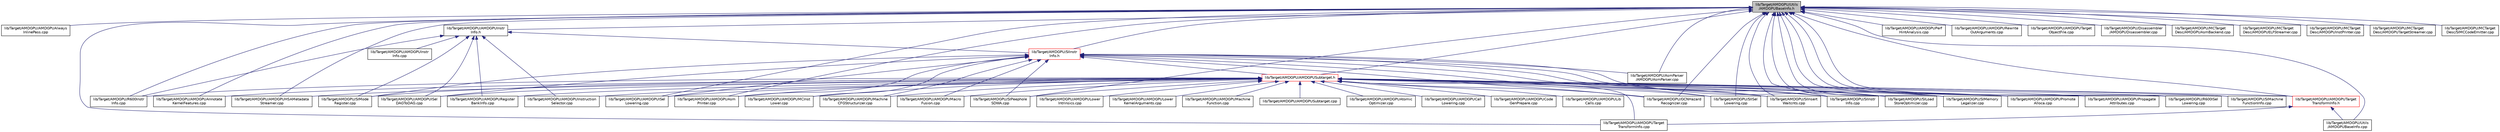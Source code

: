 digraph "lib/Target/AMDGPU/Utils/AMDGPUBaseInfo.h"
{
 // LATEX_PDF_SIZE
  bgcolor="transparent";
  edge [fontname="Helvetica",fontsize="10",labelfontname="Helvetica",labelfontsize="10"];
  node [fontname="Helvetica",fontsize="10",shape="box"];
  Node1 [label="lib/Target/AMDGPU/Utils\l/AMDGPUBaseInfo.h",height=0.2,width=0.4,color="black", fillcolor="grey75", style="filled", fontcolor="black",tooltip=" "];
  Node1 -> Node2 [dir="back",color="midnightblue",fontsize="10",style="solid",fontname="Helvetica"];
  Node2 [label="lib/Target/AMDGPU/AMDGPUAlways\lInlinePass.cpp",height=0.2,width=0.4,color="black",URL="$AMDGPUAlwaysInlinePass_8cpp.html",tooltip="This pass marks all internal functions as always_inline and creates duplicates of all other functions..."];
  Node1 -> Node3 [dir="back",color="midnightblue",fontsize="10",style="solid",fontname="Helvetica"];
  Node3 [label="lib/Target/AMDGPU/AMDGPUAnnotate\lKernelFeatures.cpp",height=0.2,width=0.4,color="black",URL="$AMDGPUAnnotateKernelFeatures_8cpp.html",tooltip=" "];
  Node1 -> Node4 [dir="back",color="midnightblue",fontsize="10",style="solid",fontname="Helvetica"];
  Node4 [label="lib/Target/AMDGPU/AMDGPUAsm\lPrinter.cpp",height=0.2,width=0.4,color="black",URL="$AMDGPUAsmPrinter_8cpp.html",tooltip="The AMDGPUAsmPrinter is used to print both assembly string and also binary code."];
  Node1 -> Node5 [dir="back",color="midnightblue",fontsize="10",style="solid",fontname="Helvetica"];
  Node5 [label="lib/Target/AMDGPU/AMDGPUHSAMetadata\lStreamer.cpp",height=0.2,width=0.4,color="black",URL="$AMDGPUHSAMetadataStreamer_8cpp.html",tooltip="AMDGPU HSA Metadata Streamer."];
  Node1 -> Node6 [dir="back",color="midnightblue",fontsize="10",style="solid",fontname="Helvetica"];
  Node6 [label="lib/Target/AMDGPU/AMDGPUISel\lLowering.cpp",height=0.2,width=0.4,color="black",URL="$AMDGPUISelLowering_8cpp.html",tooltip="This is the parent TargetLowering class for hardware code gen targets."];
  Node1 -> Node7 [dir="back",color="midnightblue",fontsize="10",style="solid",fontname="Helvetica"];
  Node7 [label="lib/Target/AMDGPU/AMDGPUInstr\lInfo.h",height=0.2,width=0.4,color="black",URL="$AMDGPUInstrInfo_8h.html",tooltip="Contains the definition of a TargetInstrInfo class that is common to all AMD GPUs."];
  Node7 -> Node8 [dir="back",color="midnightblue",fontsize="10",style="solid",fontname="Helvetica"];
  Node8 [label="lib/Target/AMDGPU/AMDGPUISel\lDAGToDAG.cpp",height=0.2,width=0.4,color="black",URL="$AMDGPUISelDAGToDAG_8cpp.html",tooltip="Defines an instruction selector for the AMDGPU target."];
  Node7 -> Node9 [dir="back",color="midnightblue",fontsize="10",style="solid",fontname="Helvetica"];
  Node9 [label="lib/Target/AMDGPU/AMDGPUInstr\lInfo.cpp",height=0.2,width=0.4,color="black",URL="$AMDGPUInstrInfo_8cpp.html",tooltip="Implementation of the TargetInstrInfo class that is common to all AMD GPUs."];
  Node7 -> Node10 [dir="back",color="midnightblue",fontsize="10",style="solid",fontname="Helvetica"];
  Node10 [label="lib/Target/AMDGPU/AMDGPUInstruction\lSelector.cpp",height=0.2,width=0.4,color="black",URL="$AMDGPUInstructionSelector_8cpp.html",tooltip="This file implements the targeting of the InstructionSelector class for AMDGPU."];
  Node7 -> Node11 [dir="back",color="midnightblue",fontsize="10",style="solid",fontname="Helvetica"];
  Node11 [label="lib/Target/AMDGPU/AMDGPURegister\lBankInfo.cpp",height=0.2,width=0.4,color="black",URL="$AMDGPURegisterBankInfo_8cpp.html",tooltip="This file implements the targeting of the RegisterBankInfo class for AMDGPU."];
  Node7 -> Node12 [dir="back",color="midnightblue",fontsize="10",style="solid",fontname="Helvetica"];
  Node12 [label="lib/Target/AMDGPU/R600Instr\lInfo.cpp",height=0.2,width=0.4,color="black",URL="$R600InstrInfo_8cpp.html",tooltip="R600 Implementation of TargetInstrInfo."];
  Node7 -> Node13 [dir="back",color="midnightblue",fontsize="10",style="solid",fontname="Helvetica"];
  Node13 [label="lib/Target/AMDGPU/SIInstr\lInfo.h",height=0.2,width=0.4,color="red",URL="$SIInstrInfo_8h.html",tooltip="Interface definition for SIInstrInfo."];
  Node13 -> Node4 [dir="back",color="midnightblue",fontsize="10",style="solid",fontname="Helvetica"];
  Node13 -> Node8 [dir="back",color="midnightblue",fontsize="10",style="solid",fontname="Helvetica"];
  Node13 -> Node6 [dir="back",color="midnightblue",fontsize="10",style="solid",fontname="Helvetica"];
  Node13 -> Node14 [dir="back",color="midnightblue",fontsize="10",style="solid",fontname="Helvetica"];
  Node14 [label="lib/Target/AMDGPU/AMDGPUMCInst\lLower.cpp",height=0.2,width=0.4,color="black",URL="$AMDGPUMCInstLower_8cpp.html",tooltip="Code to lower AMDGPU MachineInstrs to their corresponding MCInst."];
  Node13 -> Node15 [dir="back",color="midnightblue",fontsize="10",style="solid",fontname="Helvetica"];
  Node15 [label="lib/Target/AMDGPU/AMDGPUMachine\lCFGStructurizer.cpp",height=0.2,width=0.4,color="black",URL="$AMDGPUMachineCFGStructurizer_8cpp.html",tooltip=" "];
  Node13 -> Node16 [dir="back",color="midnightblue",fontsize="10",style="solid",fontname="Helvetica"];
  Node16 [label="lib/Target/AMDGPU/AMDGPUMacro\lFusion.cpp",height=0.2,width=0.4,color="black",URL="$AMDGPUMacroFusion_8cpp.html",tooltip=" "];
  Node13 -> Node17 [dir="back",color="midnightblue",fontsize="10",style="solid",fontname="Helvetica"];
  Node17 [label="lib/Target/AMDGPU/AMDGPUSubtarget.h",height=0.2,width=0.4,color="red",URL="$AMDGPUSubtarget_8h.html",tooltip="AMDGPU specific subclass of TargetSubtarget."];
  Node17 -> Node3 [dir="back",color="midnightblue",fontsize="10",style="solid",fontname="Helvetica"];
  Node17 -> Node4 [dir="back",color="midnightblue",fontsize="10",style="solid",fontname="Helvetica"];
  Node17 -> Node18 [dir="back",color="midnightblue",fontsize="10",style="solid",fontname="Helvetica"];
  Node18 [label="lib/Target/AMDGPU/AMDGPUAtomic\lOptimizer.cpp",height=0.2,width=0.4,color="black",URL="$AMDGPUAtomicOptimizer_8cpp.html",tooltip="This pass optimizes atomic operations by using a single lane of a wavefront to perform the atomic ope..."];
  Node17 -> Node19 [dir="back",color="midnightblue",fontsize="10",style="solid",fontname="Helvetica"];
  Node19 [label="lib/Target/AMDGPU/AMDGPUCall\lLowering.cpp",height=0.2,width=0.4,color="black",URL="$AMDGPUCallLowering_8cpp.html",tooltip="This file implements the lowering of LLVM calls to machine code calls for GlobalISel."];
  Node17 -> Node20 [dir="back",color="midnightblue",fontsize="10",style="solid",fontname="Helvetica"];
  Node20 [label="lib/Target/AMDGPU/AMDGPUCode\lGenPrepare.cpp",height=0.2,width=0.4,color="black",URL="$AMDGPUCodeGenPrepare_8cpp.html",tooltip="This pass does misc."];
  Node17 -> Node5 [dir="back",color="midnightblue",fontsize="10",style="solid",fontname="Helvetica"];
  Node17 -> Node8 [dir="back",color="midnightblue",fontsize="10",style="solid",fontname="Helvetica"];
  Node17 -> Node6 [dir="back",color="midnightblue",fontsize="10",style="solid",fontname="Helvetica"];
  Node17 -> Node10 [dir="back",color="midnightblue",fontsize="10",style="solid",fontname="Helvetica"];
  Node17 -> Node21 [dir="back",color="midnightblue",fontsize="10",style="solid",fontname="Helvetica"];
  Node21 [label="lib/Target/AMDGPU/AMDGPULib\lCalls.cpp",height=0.2,width=0.4,color="black",URL="$AMDGPULibCalls_8cpp.html",tooltip="This file does AMD library function optimizations."];
  Node17 -> Node22 [dir="back",color="midnightblue",fontsize="10",style="solid",fontname="Helvetica"];
  Node22 [label="lib/Target/AMDGPU/AMDGPULower\lIntrinsics.cpp",height=0.2,width=0.4,color="black",URL="$AMDGPULowerIntrinsics_8cpp.html",tooltip=" "];
  Node17 -> Node23 [dir="back",color="midnightblue",fontsize="10",style="solid",fontname="Helvetica"];
  Node23 [label="lib/Target/AMDGPU/AMDGPULower\lKernelArguments.cpp",height=0.2,width=0.4,color="black",URL="$AMDGPULowerKernelArguments_8cpp.html",tooltip=" "];
  Node17 -> Node14 [dir="back",color="midnightblue",fontsize="10",style="solid",fontname="Helvetica"];
  Node17 -> Node15 [dir="back",color="midnightblue",fontsize="10",style="solid",fontname="Helvetica"];
  Node17 -> Node24 [dir="back",color="midnightblue",fontsize="10",style="solid",fontname="Helvetica"];
  Node24 [label="lib/Target/AMDGPU/AMDGPUMachine\lFunction.cpp",height=0.2,width=0.4,color="black",URL="$AMDGPUMachineFunction_8cpp.html",tooltip=" "];
  Node17 -> Node16 [dir="back",color="midnightblue",fontsize="10",style="solid",fontname="Helvetica"];
  Node17 -> Node25 [dir="back",color="midnightblue",fontsize="10",style="solid",fontname="Helvetica"];
  Node25 [label="lib/Target/AMDGPU/AMDGPUPromote\lAlloca.cpp",height=0.2,width=0.4,color="black",URL="$AMDGPUPromoteAlloca_8cpp.html",tooltip=" "];
  Node17 -> Node26 [dir="back",color="midnightblue",fontsize="10",style="solid",fontname="Helvetica"];
  Node26 [label="lib/Target/AMDGPU/AMDGPUPropagate\lAttributes.cpp",height=0.2,width=0.4,color="black",URL="$AMDGPUPropagateAttributes_8cpp.html",tooltip="This pass propagates attributes from kernels to the non-entry functions."];
  Node17 -> Node11 [dir="back",color="midnightblue",fontsize="10",style="solid",fontname="Helvetica"];
  Node17 -> Node27 [dir="back",color="midnightblue",fontsize="10",style="solid",fontname="Helvetica"];
  Node27 [label="lib/Target/AMDGPU/AMDGPUSubtarget.cpp",height=0.2,width=0.4,color="black",URL="$AMDGPUSubtarget_8cpp.html",tooltip="Implements the AMDGPU specific subclass of TargetSubtarget."];
  Node17 -> Node35 [dir="back",color="midnightblue",fontsize="10",style="solid",fontname="Helvetica"];
  Node35 [label="lib/Target/AMDGPU/AMDGPUTarget\lTransformInfo.cpp",height=0.2,width=0.4,color="black",URL="$AMDGPUTargetTransformInfo_8cpp.html",tooltip=" "];
  Node17 -> Node34 [dir="back",color="midnightblue",fontsize="10",style="solid",fontname="Helvetica"];
  Node34 [label="lib/Target/AMDGPU/AMDGPUTarget\lTransformInfo.h",height=0.2,width=0.4,color="red",URL="$AMDGPUTargetTransformInfo_8h.html",tooltip="This file a TargetTransformInfo::Concept conforming object specific to the AMDGPU target machine."];
  Node34 -> Node35 [dir="back",color="midnightblue",fontsize="10",style="solid",fontname="Helvetica"];
  Node34 -> Node36 [dir="back",color="midnightblue",fontsize="10",style="solid",fontname="Helvetica"];
  Node36 [label="lib/Target/AMDGPU/Utils\l/AMDGPUBaseInfo.cpp",height=0.2,width=0.4,color="black",URL="$AMDGPUBaseInfo_8cpp.html",tooltip=" "];
  Node17 -> Node41 [dir="back",color="midnightblue",fontsize="10",style="solid",fontname="Helvetica"];
  Node41 [label="lib/Target/AMDGPU/GCNHazard\lRecognizer.cpp",height=0.2,width=0.4,color="black",URL="$GCNHazardRecognizer_8cpp.html",tooltip=" "];
  Node17 -> Node57 [dir="back",color="midnightblue",fontsize="10",style="solid",fontname="Helvetica"];
  Node57 [label="lib/Target/AMDGPU/R600ISel\lLowering.cpp",height=0.2,width=0.4,color="black",URL="$R600ISelLowering_8cpp.html",tooltip="Custom DAG lowering for R600."];
  Node17 -> Node12 [dir="back",color="midnightblue",fontsize="10",style="solid",fontname="Helvetica"];
  Node17 -> Node38 [dir="back",color="midnightblue",fontsize="10",style="solid",fontname="Helvetica"];
  Node38 [label="lib/Target/AMDGPU/SIISel\lLowering.cpp",height=0.2,width=0.4,color="black",URL="$SIISelLowering_8cpp.html",tooltip="Custom DAG lowering for SI."];
  Node17 -> Node69 [dir="back",color="midnightblue",fontsize="10",style="solid",fontname="Helvetica"];
  Node69 [label="lib/Target/AMDGPU/SIInsert\lWaitcnts.cpp",height=0.2,width=0.4,color="black",URL="$SIInsertWaitcnts_8cpp.html",tooltip="Insert wait instructions for memory reads and writes."];
  Node17 -> Node70 [dir="back",color="midnightblue",fontsize="10",style="solid",fontname="Helvetica"];
  Node70 [label="lib/Target/AMDGPU/SIInstr\lInfo.cpp",height=0.2,width=0.4,color="black",URL="$SIInstrInfo_8cpp.html",tooltip="SI Implementation of TargetInstrInfo."];
  Node17 -> Node71 [dir="back",color="midnightblue",fontsize="10",style="solid",fontname="Helvetica"];
  Node71 [label="lib/Target/AMDGPU/SILoad\lStoreOptimizer.cpp",height=0.2,width=0.4,color="black",URL="$SILoadStoreOptimizer_8cpp.html",tooltip=" "];
  Node17 -> Node75 [dir="back",color="midnightblue",fontsize="10",style="solid",fontname="Helvetica"];
  Node75 [label="lib/Target/AMDGPU/SIMachine\lFunctionInfo.cpp",height=0.2,width=0.4,color="black",URL="$SIMachineFunctionInfo_8cpp.html",tooltip=" "];
  Node17 -> Node76 [dir="back",color="midnightblue",fontsize="10",style="solid",fontname="Helvetica"];
  Node76 [label="lib/Target/AMDGPU/SIMemory\lLegalizer.cpp",height=0.2,width=0.4,color="black",URL="$SIMemoryLegalizer_8cpp.html",tooltip="Memory legalizer - implements memory model."];
  Node17 -> Node77 [dir="back",color="midnightblue",fontsize="10",style="solid",fontname="Helvetica"];
  Node77 [label="lib/Target/AMDGPU/SIMode\lRegister.cpp",height=0.2,width=0.4,color="black",URL="$SIModeRegister_8cpp.html",tooltip="This pass inserts changes to the Mode register settings as required."];
  Node17 -> Node80 [dir="back",color="midnightblue",fontsize="10",style="solid",fontname="Helvetica"];
  Node80 [label="lib/Target/AMDGPU/SIPeephole\lSDWA.cpp",height=0.2,width=0.4,color="black",URL="$SIPeepholeSDWA_8cpp.html",tooltip=" "];
  Node13 -> Node85 [dir="back",color="midnightblue",fontsize="10",style="solid",fontname="Helvetica"];
  Node85 [label="lib/Target/AMDGPU/AsmParser\l/AMDGPUAsmParser.cpp",height=0.2,width=0.4,color="black",URL="$AMDGPUAsmParser_8cpp.html",tooltip=" "];
  Node13 -> Node41 [dir="back",color="midnightblue",fontsize="10",style="solid",fontname="Helvetica"];
  Node13 -> Node38 [dir="back",color="midnightblue",fontsize="10",style="solid",fontname="Helvetica"];
  Node13 -> Node69 [dir="back",color="midnightblue",fontsize="10",style="solid",fontname="Helvetica"];
  Node13 -> Node70 [dir="back",color="midnightblue",fontsize="10",style="solid",fontname="Helvetica"];
  Node13 -> Node71 [dir="back",color="midnightblue",fontsize="10",style="solid",fontname="Helvetica"];
  Node13 -> Node76 [dir="back",color="midnightblue",fontsize="10",style="solid",fontname="Helvetica"];
  Node13 -> Node77 [dir="back",color="midnightblue",fontsize="10",style="solid",fontname="Helvetica"];
  Node13 -> Node80 [dir="back",color="midnightblue",fontsize="10",style="solid",fontname="Helvetica"];
  Node7 -> Node77 [dir="back",color="midnightblue",fontsize="10",style="solid",fontname="Helvetica"];
  Node1 -> Node90 [dir="back",color="midnightblue",fontsize="10",style="solid",fontname="Helvetica"];
  Node90 [label="lib/Target/AMDGPU/AMDGPUPerf\lHintAnalysis.cpp",height=0.2,width=0.4,color="black",URL="$AMDGPUPerfHintAnalysis_8cpp.html",tooltip="Analyzes if a function potentially memory bound and if a kernel kernel may benefit from limiting numb..."];
  Node1 -> Node25 [dir="back",color="midnightblue",fontsize="10",style="solid",fontname="Helvetica"];
  Node1 -> Node26 [dir="back",color="midnightblue",fontsize="10",style="solid",fontname="Helvetica"];
  Node1 -> Node91 [dir="back",color="midnightblue",fontsize="10",style="solid",fontname="Helvetica"];
  Node91 [label="lib/Target/AMDGPU/AMDGPURewrite\lOutArguments.cpp",height=0.2,width=0.4,color="black",URL="$AMDGPURewriteOutArguments_8cpp.html",tooltip=" "];
  Node1 -> Node17 [dir="back",color="midnightblue",fontsize="10",style="solid",fontname="Helvetica"];
  Node1 -> Node33 [dir="back",color="midnightblue",fontsize="10",style="solid",fontname="Helvetica"];
  Node33 [label="lib/Target/AMDGPU/AMDGPUTarget\lObjectFile.cpp",height=0.2,width=0.4,color="black",URL="$AMDGPUTargetObjectFile_8cpp.html",tooltip=" "];
  Node1 -> Node35 [dir="back",color="midnightblue",fontsize="10",style="solid",fontname="Helvetica"];
  Node1 -> Node34 [dir="back",color="midnightblue",fontsize="10",style="solid",fontname="Helvetica"];
  Node1 -> Node85 [dir="back",color="midnightblue",fontsize="10",style="solid",fontname="Helvetica"];
  Node1 -> Node92 [dir="back",color="midnightblue",fontsize="10",style="solid",fontname="Helvetica"];
  Node92 [label="lib/Target/AMDGPU/Disassembler\l/AMDGPUDisassembler.cpp",height=0.2,width=0.4,color="black",URL="$AMDGPUDisassembler_8cpp.html",tooltip="This file contains definition for AMDGPU ISA disassembler."];
  Node1 -> Node41 [dir="back",color="midnightblue",fontsize="10",style="solid",fontname="Helvetica"];
  Node1 -> Node93 [dir="back",color="midnightblue",fontsize="10",style="solid",fontname="Helvetica"];
  Node93 [label="lib/Target/AMDGPU/MCTarget\lDesc/AMDGPUAsmBackend.cpp",height=0.2,width=0.4,color="black",URL="$AMDGPUAsmBackend_8cpp.html",tooltip=" "];
  Node1 -> Node94 [dir="back",color="midnightblue",fontsize="10",style="solid",fontname="Helvetica"];
  Node94 [label="lib/Target/AMDGPU/MCTarget\lDesc/AMDGPUELFStreamer.cpp",height=0.2,width=0.4,color="black",URL="$AMDGPUELFStreamer_8cpp.html",tooltip=" "];
  Node1 -> Node95 [dir="back",color="midnightblue",fontsize="10",style="solid",fontname="Helvetica"];
  Node95 [label="lib/Target/AMDGPU/MCTarget\lDesc/AMDGPUInstPrinter.cpp",height=0.2,width=0.4,color="black",URL="$AMDGPUInstPrinter_8cpp.html",tooltip=" "];
  Node1 -> Node96 [dir="back",color="midnightblue",fontsize="10",style="solid",fontname="Helvetica"];
  Node96 [label="lib/Target/AMDGPU/MCTarget\lDesc/AMDGPUTargetStreamer.cpp",height=0.2,width=0.4,color="black",URL="$AMDGPUTargetStreamer_8cpp.html",tooltip=" "];
  Node1 -> Node97 [dir="back",color="midnightblue",fontsize="10",style="solid",fontname="Helvetica"];
  Node97 [label="lib/Target/AMDGPU/MCTarget\lDesc/SIMCCodeEmitter.cpp",height=0.2,width=0.4,color="black",URL="$SIMCCodeEmitter_8cpp.html",tooltip="The SI code emitter produces machine code that can be executed directly on the GPU device."];
  Node1 -> Node57 [dir="back",color="midnightblue",fontsize="10",style="solid",fontname="Helvetica"];
  Node1 -> Node12 [dir="back",color="midnightblue",fontsize="10",style="solid",fontname="Helvetica"];
  Node1 -> Node38 [dir="back",color="midnightblue",fontsize="10",style="solid",fontname="Helvetica"];
  Node1 -> Node69 [dir="back",color="midnightblue",fontsize="10",style="solid",fontname="Helvetica"];
  Node1 -> Node70 [dir="back",color="midnightblue",fontsize="10",style="solid",fontname="Helvetica"];
  Node1 -> Node13 [dir="back",color="midnightblue",fontsize="10",style="solid",fontname="Helvetica"];
  Node1 -> Node71 [dir="back",color="midnightblue",fontsize="10",style="solid",fontname="Helvetica"];
  Node1 -> Node75 [dir="back",color="midnightblue",fontsize="10",style="solid",fontname="Helvetica"];
  Node1 -> Node76 [dir="back",color="midnightblue",fontsize="10",style="solid",fontname="Helvetica"];
  Node1 -> Node80 [dir="back",color="midnightblue",fontsize="10",style="solid",fontname="Helvetica"];
  Node1 -> Node36 [dir="back",color="midnightblue",fontsize="10",style="solid",fontname="Helvetica"];
}
